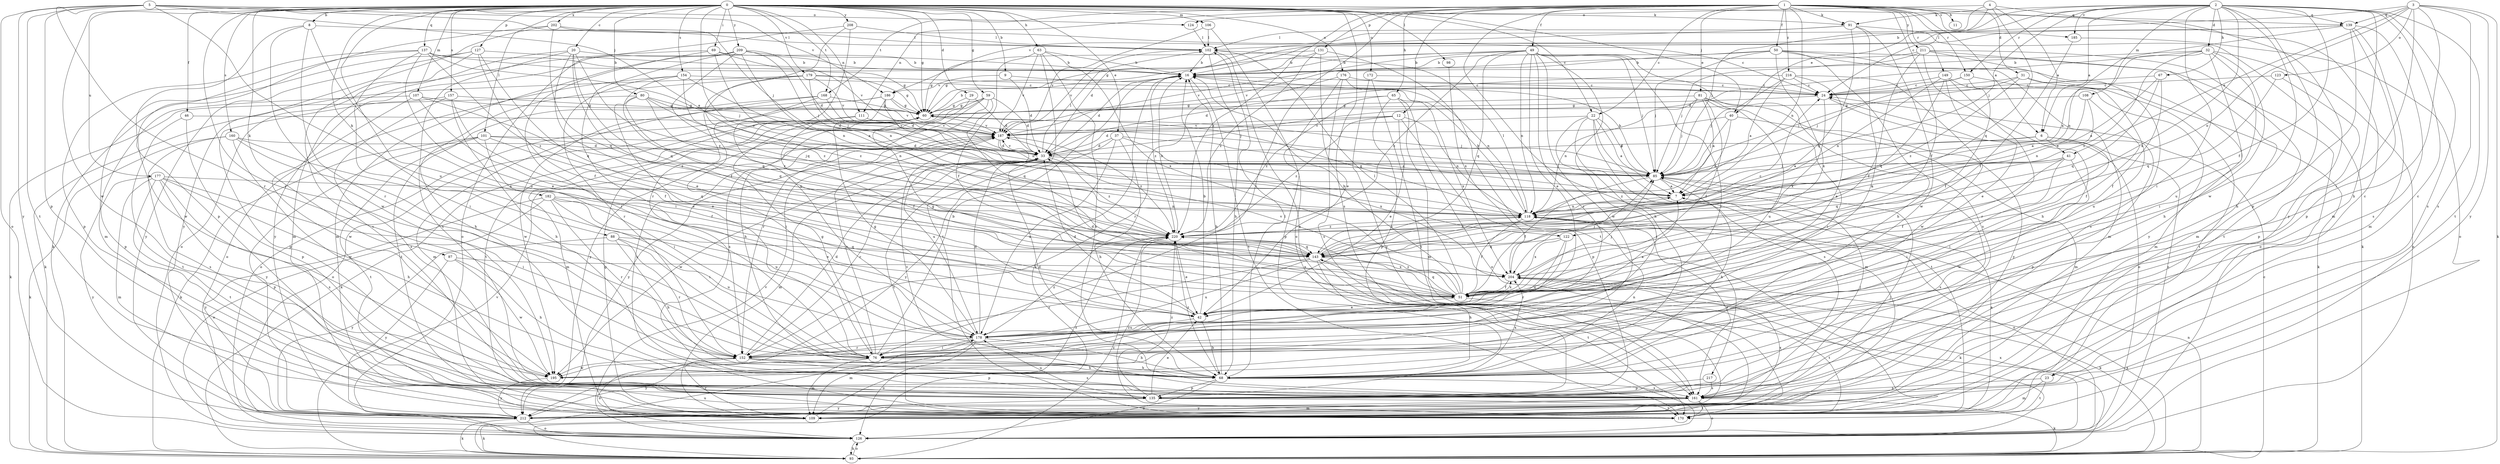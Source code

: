 strict digraph  {
0;
1;
2;
3;
4;
5;
6;
7;
8;
9;
11;
12;
16;
20;
22;
23;
24;
29;
31;
32;
33;
37;
40;
41;
42;
46;
49;
50;
51;
59;
60;
63;
65;
67;
68;
69;
76;
80;
81;
85;
87;
88;
91;
93;
98;
101;
102;
106;
107;
108;
109;
111;
118;
122;
123;
124;
126;
127;
131;
135;
137;
139;
143;
149;
150;
152;
154;
157;
160;
161;
168;
170;
172;
176;
177;
178;
179;
182;
185;
186;
187;
195;
202;
204;
208;
209;
211;
212;
216;
217;
220;
0 -> 8  [label=b];
0 -> 9  [label=b];
0 -> 20  [label=c];
0 -> 22  [label=c];
0 -> 29  [label=d];
0 -> 37  [label=e];
0 -> 40  [label=e];
0 -> 46  [label=f];
0 -> 59  [label=g];
0 -> 60  [label=g];
0 -> 63  [label=h];
0 -> 69  [label=i];
0 -> 76  [label=i];
0 -> 80  [label=j];
0 -> 87  [label=k];
0 -> 88  [label=k];
0 -> 91  [label=k];
0 -> 98  [label=l];
0 -> 101  [label=l];
0 -> 106  [label=m];
0 -> 107  [label=m];
0 -> 111  [label=n];
0 -> 122  [label=o];
0 -> 127  [label=p];
0 -> 137  [label=q];
0 -> 139  [label=q];
0 -> 154  [label=s];
0 -> 157  [label=s];
0 -> 160  [label=s];
0 -> 161  [label=s];
0 -> 168  [label=t];
0 -> 172  [label=u];
0 -> 176  [label=u];
0 -> 177  [label=u];
0 -> 179  [label=v];
0 -> 182  [label=v];
0 -> 195  [label=w];
0 -> 202  [label=x];
0 -> 208  [label=y];
0 -> 209  [label=y];
1 -> 6  [label=a];
1 -> 11  [label=b];
1 -> 12  [label=b];
1 -> 22  [label=c];
1 -> 23  [label=c];
1 -> 31  [label=d];
1 -> 49  [label=f];
1 -> 50  [label=f];
1 -> 51  [label=f];
1 -> 65  [label=h];
1 -> 76  [label=i];
1 -> 81  [label=j];
1 -> 91  [label=k];
1 -> 111  [label=n];
1 -> 118  [label=n];
1 -> 131  [label=p];
1 -> 149  [label=r];
1 -> 150  [label=r];
1 -> 168  [label=t];
1 -> 185  [label=v];
1 -> 211  [label=y];
1 -> 216  [label=z];
1 -> 217  [label=z];
1 -> 220  [label=z];
2 -> 6  [label=a];
2 -> 16  [label=b];
2 -> 23  [label=c];
2 -> 32  [label=d];
2 -> 40  [label=e];
2 -> 51  [label=f];
2 -> 67  [label=h];
2 -> 76  [label=i];
2 -> 85  [label=j];
2 -> 91  [label=k];
2 -> 108  [label=m];
2 -> 109  [label=m];
2 -> 135  [label=p];
2 -> 139  [label=q];
2 -> 150  [label=r];
2 -> 161  [label=s];
2 -> 170  [label=t];
2 -> 185  [label=v];
2 -> 195  [label=w];
2 -> 204  [label=x];
3 -> 24  [label=c];
3 -> 41  [label=e];
3 -> 68  [label=h];
3 -> 76  [label=i];
3 -> 93  [label=k];
3 -> 122  [label=o];
3 -> 123  [label=o];
3 -> 139  [label=q];
3 -> 161  [label=s];
3 -> 212  [label=y];
4 -> 6  [label=a];
4 -> 85  [label=j];
4 -> 124  [label=o];
4 -> 143  [label=q];
4 -> 186  [label=v];
4 -> 212  [label=y];
5 -> 7  [label=a];
5 -> 85  [label=j];
5 -> 124  [label=o];
5 -> 126  [label=o];
5 -> 135  [label=p];
5 -> 152  [label=r];
5 -> 170  [label=t];
5 -> 178  [label=u];
5 -> 186  [label=v];
5 -> 212  [label=y];
6 -> 7  [label=a];
6 -> 33  [label=d];
6 -> 41  [label=e];
6 -> 76  [label=i];
6 -> 135  [label=p];
7 -> 118  [label=n];
8 -> 102  [label=l];
8 -> 135  [label=p];
8 -> 152  [label=r];
8 -> 178  [label=u];
8 -> 195  [label=w];
9 -> 24  [label=c];
9 -> 33  [label=d];
9 -> 186  [label=v];
12 -> 33  [label=d];
12 -> 42  [label=e];
12 -> 118  [label=n];
12 -> 135  [label=p];
12 -> 187  [label=v];
12 -> 220  [label=z];
16 -> 24  [label=c];
16 -> 33  [label=d];
16 -> 93  [label=k];
16 -> 170  [label=t];
16 -> 220  [label=z];
20 -> 16  [label=b];
20 -> 42  [label=e];
20 -> 51  [label=f];
20 -> 109  [label=m];
20 -> 143  [label=q];
20 -> 161  [label=s];
20 -> 220  [label=z];
22 -> 7  [label=a];
22 -> 76  [label=i];
22 -> 85  [label=j];
22 -> 109  [label=m];
22 -> 161  [label=s];
22 -> 170  [label=t];
22 -> 187  [label=v];
23 -> 109  [label=m];
23 -> 161  [label=s];
23 -> 170  [label=t];
24 -> 60  [label=g];
24 -> 126  [label=o];
24 -> 204  [label=x];
29 -> 33  [label=d];
29 -> 60  [label=g];
29 -> 68  [label=h];
31 -> 24  [label=c];
31 -> 85  [label=j];
31 -> 93  [label=k];
31 -> 170  [label=t];
31 -> 220  [label=z];
32 -> 7  [label=a];
32 -> 16  [label=b];
32 -> 33  [label=d];
32 -> 68  [label=h];
32 -> 76  [label=i];
32 -> 126  [label=o];
32 -> 178  [label=u];
32 -> 220  [label=z];
33 -> 85  [label=j];
33 -> 102  [label=l];
33 -> 109  [label=m];
33 -> 152  [label=r];
33 -> 170  [label=t];
33 -> 187  [label=v];
33 -> 195  [label=w];
33 -> 220  [label=z];
37 -> 7  [label=a];
37 -> 33  [label=d];
37 -> 68  [label=h];
37 -> 178  [label=u];
37 -> 204  [label=x];
37 -> 212  [label=y];
40 -> 85  [label=j];
40 -> 109  [label=m];
40 -> 118  [label=n];
40 -> 187  [label=v];
41 -> 51  [label=f];
41 -> 76  [label=i];
41 -> 85  [label=j];
41 -> 118  [label=n];
41 -> 143  [label=q];
41 -> 195  [label=w];
42 -> 7  [label=a];
42 -> 16  [label=b];
42 -> 33  [label=d];
42 -> 68  [label=h];
42 -> 178  [label=u];
46 -> 135  [label=p];
46 -> 170  [label=t];
46 -> 187  [label=v];
49 -> 16  [label=b];
49 -> 42  [label=e];
49 -> 60  [label=g];
49 -> 68  [label=h];
49 -> 76  [label=i];
49 -> 85  [label=j];
49 -> 118  [label=n];
49 -> 143  [label=q];
49 -> 152  [label=r];
49 -> 161  [label=s];
49 -> 187  [label=v];
49 -> 195  [label=w];
49 -> 220  [label=z];
50 -> 16  [label=b];
50 -> 68  [label=h];
50 -> 85  [label=j];
50 -> 109  [label=m];
50 -> 126  [label=o];
50 -> 187  [label=v];
50 -> 204  [label=x];
50 -> 212  [label=y];
51 -> 16  [label=b];
51 -> 33  [label=d];
51 -> 42  [label=e];
51 -> 60  [label=g];
51 -> 85  [label=j];
51 -> 102  [label=l];
51 -> 143  [label=q];
51 -> 170  [label=t];
51 -> 187  [label=v];
51 -> 204  [label=x];
51 -> 220  [label=z];
59 -> 33  [label=d];
59 -> 60  [label=g];
59 -> 143  [label=q];
59 -> 152  [label=r];
59 -> 161  [label=s];
59 -> 170  [label=t];
59 -> 212  [label=y];
60 -> 16  [label=b];
60 -> 85  [label=j];
60 -> 93  [label=k];
60 -> 109  [label=m];
60 -> 187  [label=v];
63 -> 16  [label=b];
63 -> 51  [label=f];
63 -> 161  [label=s];
63 -> 170  [label=t];
63 -> 187  [label=v];
63 -> 204  [label=x];
65 -> 60  [label=g];
65 -> 109  [label=m];
65 -> 126  [label=o];
65 -> 135  [label=p];
65 -> 204  [label=x];
65 -> 220  [label=z];
67 -> 7  [label=a];
67 -> 24  [label=c];
67 -> 51  [label=f];
67 -> 143  [label=q];
68 -> 16  [label=b];
68 -> 33  [label=d];
68 -> 102  [label=l];
68 -> 118  [label=n];
68 -> 126  [label=o];
68 -> 135  [label=p];
68 -> 161  [label=s];
68 -> 204  [label=x];
68 -> 220  [label=z];
69 -> 16  [label=b];
69 -> 76  [label=i];
69 -> 118  [label=n];
69 -> 126  [label=o];
69 -> 187  [label=v];
76 -> 16  [label=b];
76 -> 60  [label=g];
76 -> 68  [label=h];
76 -> 109  [label=m];
76 -> 187  [label=v];
76 -> 212  [label=y];
80 -> 33  [label=d];
80 -> 42  [label=e];
80 -> 60  [label=g];
80 -> 93  [label=k];
80 -> 118  [label=n];
80 -> 143  [label=q];
80 -> 220  [label=z];
81 -> 7  [label=a];
81 -> 51  [label=f];
81 -> 60  [label=g];
81 -> 76  [label=i];
81 -> 85  [label=j];
81 -> 118  [label=n];
81 -> 178  [label=u];
81 -> 212  [label=y];
85 -> 7  [label=a];
85 -> 16  [label=b];
85 -> 51  [label=f];
85 -> 68  [label=h];
85 -> 161  [label=s];
87 -> 68  [label=h];
87 -> 195  [label=w];
87 -> 204  [label=x];
87 -> 212  [label=y];
88 -> 68  [label=h];
88 -> 143  [label=q];
88 -> 152  [label=r];
88 -> 178  [label=u];
88 -> 212  [label=y];
91 -> 33  [label=d];
91 -> 93  [label=k];
91 -> 102  [label=l];
91 -> 143  [label=q];
91 -> 178  [label=u];
91 -> 195  [label=w];
93 -> 24  [label=c];
93 -> 118  [label=n];
93 -> 126  [label=o];
93 -> 178  [label=u];
93 -> 187  [label=v];
93 -> 204  [label=x];
93 -> 220  [label=z];
98 -> 204  [label=x];
101 -> 33  [label=d];
101 -> 76  [label=i];
101 -> 85  [label=j];
101 -> 93  [label=k];
101 -> 143  [label=q];
101 -> 170  [label=t];
101 -> 212  [label=y];
102 -> 16  [label=b];
102 -> 68  [label=h];
102 -> 161  [label=s];
102 -> 187  [label=v];
106 -> 102  [label=l];
106 -> 126  [label=o];
106 -> 187  [label=v];
107 -> 42  [label=e];
107 -> 60  [label=g];
107 -> 135  [label=p];
107 -> 195  [label=w];
107 -> 220  [label=z];
108 -> 7  [label=a];
108 -> 51  [label=f];
108 -> 60  [label=g];
108 -> 118  [label=n];
109 -> 60  [label=g];
109 -> 93  [label=k];
109 -> 152  [label=r];
109 -> 220  [label=z];
111 -> 51  [label=f];
111 -> 126  [label=o];
111 -> 187  [label=v];
118 -> 16  [label=b];
118 -> 51  [label=f];
118 -> 60  [label=g];
118 -> 102  [label=l];
118 -> 126  [label=o];
118 -> 161  [label=s];
118 -> 220  [label=z];
122 -> 143  [label=q];
122 -> 152  [label=r];
122 -> 178  [label=u];
122 -> 204  [label=x];
123 -> 24  [label=c];
123 -> 135  [label=p];
123 -> 143  [label=q];
124 -> 102  [label=l];
126 -> 24  [label=c];
126 -> 93  [label=k];
126 -> 187  [label=v];
126 -> 204  [label=x];
127 -> 16  [label=b];
127 -> 51  [label=f];
127 -> 109  [label=m];
127 -> 143  [label=q];
127 -> 161  [label=s];
127 -> 212  [label=y];
131 -> 16  [label=b];
131 -> 42  [label=e];
131 -> 60  [label=g];
131 -> 170  [label=t];
131 -> 220  [label=z];
135 -> 42  [label=e];
135 -> 85  [label=j];
135 -> 170  [label=t];
135 -> 178  [label=u];
135 -> 212  [label=y];
135 -> 220  [label=z];
137 -> 16  [label=b];
137 -> 42  [label=e];
137 -> 60  [label=g];
137 -> 76  [label=i];
137 -> 85  [label=j];
137 -> 135  [label=p];
137 -> 195  [label=w];
137 -> 220  [label=z];
139 -> 60  [label=g];
139 -> 68  [label=h];
139 -> 102  [label=l];
139 -> 109  [label=m];
139 -> 118  [label=n];
139 -> 135  [label=p];
139 -> 161  [label=s];
143 -> 7  [label=a];
143 -> 24  [label=c];
143 -> 68  [label=h];
143 -> 93  [label=k];
143 -> 152  [label=r];
143 -> 170  [label=t];
143 -> 178  [label=u];
143 -> 204  [label=x];
149 -> 24  [label=c];
149 -> 42  [label=e];
149 -> 109  [label=m];
149 -> 118  [label=n];
149 -> 143  [label=q];
149 -> 152  [label=r];
150 -> 24  [label=c];
150 -> 51  [label=f];
150 -> 85  [label=j];
150 -> 178  [label=u];
152 -> 33  [label=d];
152 -> 68  [label=h];
152 -> 126  [label=o];
152 -> 135  [label=p];
152 -> 161  [label=s];
152 -> 195  [label=w];
154 -> 7  [label=a];
154 -> 24  [label=c];
154 -> 126  [label=o];
154 -> 143  [label=q];
154 -> 152  [label=r];
154 -> 220  [label=z];
157 -> 51  [label=f];
157 -> 60  [label=g];
157 -> 68  [label=h];
157 -> 135  [label=p];
157 -> 161  [label=s];
160 -> 33  [label=d];
160 -> 51  [label=f];
160 -> 76  [label=i];
160 -> 93  [label=k];
160 -> 161  [label=s];
160 -> 195  [label=w];
161 -> 93  [label=k];
161 -> 109  [label=m];
161 -> 126  [label=o];
161 -> 170  [label=t];
161 -> 187  [label=v];
161 -> 212  [label=y];
168 -> 33  [label=d];
168 -> 60  [label=g];
168 -> 76  [label=i];
168 -> 170  [label=t];
168 -> 195  [label=w];
170 -> 7  [label=a];
170 -> 220  [label=z];
172 -> 24  [label=c];
172 -> 170  [label=t];
172 -> 212  [label=y];
176 -> 24  [label=c];
176 -> 118  [label=n];
176 -> 135  [label=p];
176 -> 152  [label=r];
176 -> 161  [label=s];
177 -> 7  [label=a];
177 -> 68  [label=h];
177 -> 76  [label=i];
177 -> 109  [label=m];
177 -> 135  [label=p];
177 -> 161  [label=s];
177 -> 170  [label=t];
177 -> 212  [label=y];
178 -> 33  [label=d];
178 -> 60  [label=g];
178 -> 68  [label=h];
178 -> 76  [label=i];
178 -> 109  [label=m];
178 -> 126  [label=o];
178 -> 152  [label=r];
178 -> 220  [label=z];
179 -> 24  [label=c];
179 -> 60  [label=g];
179 -> 68  [label=h];
179 -> 85  [label=j];
179 -> 93  [label=k];
179 -> 187  [label=v];
179 -> 220  [label=z];
182 -> 42  [label=e];
182 -> 76  [label=i];
182 -> 118  [label=n];
182 -> 126  [label=o];
182 -> 152  [label=r];
182 -> 178  [label=u];
182 -> 212  [label=y];
185 -> 51  [label=f];
185 -> 126  [label=o];
186 -> 60  [label=g];
186 -> 85  [label=j];
186 -> 109  [label=m];
186 -> 118  [label=n];
186 -> 126  [label=o];
186 -> 170  [label=t];
186 -> 187  [label=v];
187 -> 33  [label=d];
187 -> 178  [label=u];
187 -> 212  [label=y];
187 -> 220  [label=z];
195 -> 212  [label=y];
202 -> 24  [label=c];
202 -> 93  [label=k];
202 -> 102  [label=l];
202 -> 143  [label=q];
202 -> 212  [label=y];
204 -> 51  [label=f];
204 -> 85  [label=j];
204 -> 93  [label=k];
208 -> 102  [label=l];
208 -> 126  [label=o];
208 -> 152  [label=r];
208 -> 178  [label=u];
209 -> 16  [label=b];
209 -> 33  [label=d];
209 -> 76  [label=i];
209 -> 85  [label=j];
209 -> 109  [label=m];
209 -> 118  [label=n];
209 -> 143  [label=q];
209 -> 212  [label=y];
211 -> 16  [label=b];
211 -> 51  [label=f];
211 -> 68  [label=h];
211 -> 85  [label=j];
211 -> 109  [label=m];
211 -> 161  [label=s];
211 -> 170  [label=t];
212 -> 85  [label=j];
212 -> 93  [label=k];
212 -> 126  [label=o];
212 -> 204  [label=x];
216 -> 7  [label=a];
216 -> 24  [label=c];
216 -> 33  [label=d];
216 -> 42  [label=e];
216 -> 85  [label=j];
216 -> 195  [label=w];
217 -> 135  [label=p];
217 -> 161  [label=s];
220 -> 16  [label=b];
220 -> 42  [label=e];
220 -> 118  [label=n];
220 -> 143  [label=q];
}
